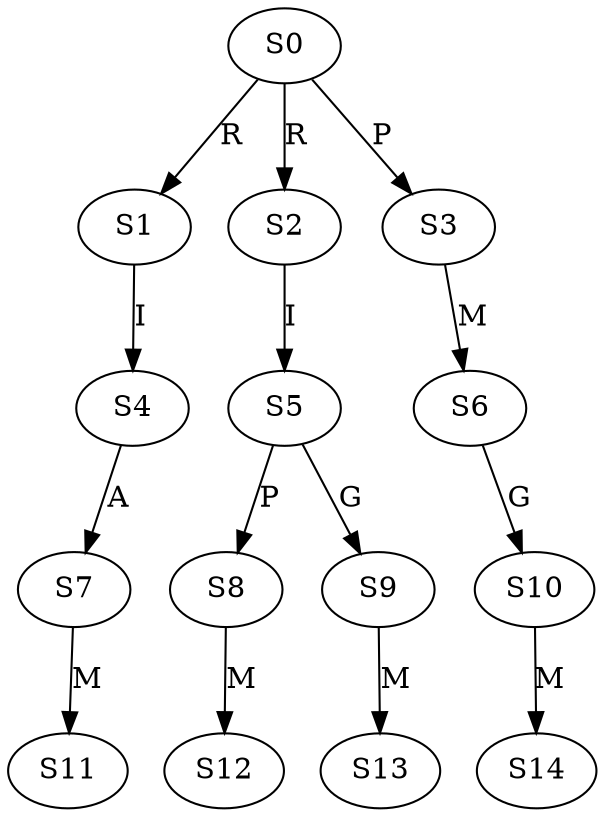 strict digraph  {
	S0 -> S1 [ label = R ];
	S0 -> S2 [ label = R ];
	S0 -> S3 [ label = P ];
	S1 -> S4 [ label = I ];
	S2 -> S5 [ label = I ];
	S3 -> S6 [ label = M ];
	S4 -> S7 [ label = A ];
	S5 -> S8 [ label = P ];
	S5 -> S9 [ label = G ];
	S6 -> S10 [ label = G ];
	S7 -> S11 [ label = M ];
	S8 -> S12 [ label = M ];
	S9 -> S13 [ label = M ];
	S10 -> S14 [ label = M ];
}
